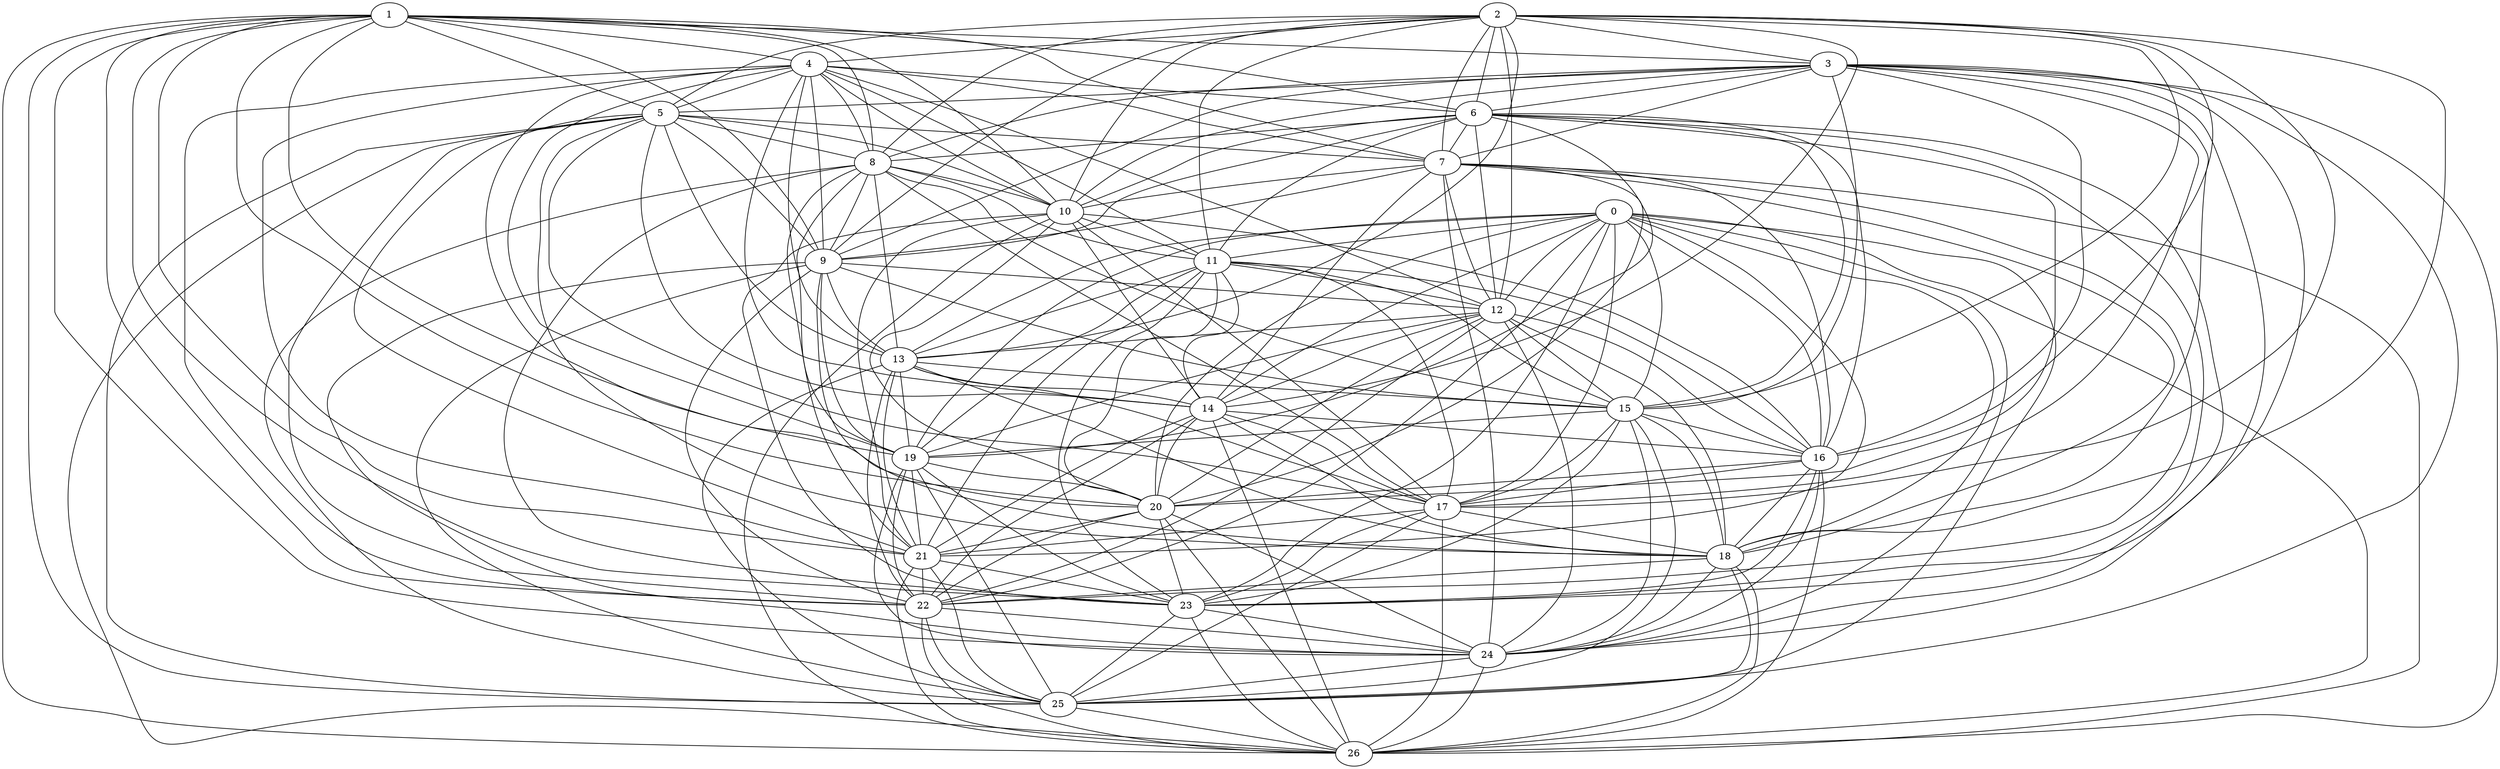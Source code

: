 graph g {0;1;2;3;4;5;6;7;8;9;10;11;12;13;14;15;16;17;18;19;20;21;22;23;24;25;26;0 -- 11;0 -- 12;0 -- 13;0 -- 14;0 -- 15;0 -- 16;0 -- 17;0 -- 18;0 -- 19;0 -- 20;0 -- 21;0 -- 22;0 -- 23;0 -- 24;0 -- 25;0 -- 26;1 -- 3;1 -- 4;1 -- 5;1 -- 6;1 -- 7;1 -- 8;1 -- 9;1 -- 10;1 -- 19;1 -- 20;1 -- 21;1 -- 22;1 -- 23;1 -- 24;1 -- 25;1 -- 26;2 -- 3;2 -- 4;2 -- 5;2 -- 6;2 -- 7;2 -- 8;2 -- 9;2 -- 10;2 -- 11;2 -- 12;2 -- 13;2 -- 14;2 -- 15;2 -- 16;2 -- 17;2 -- 18;3 -- 5;3 -- 6;3 -- 7;3 -- 8;3 -- 9;3 -- 10;3 -- 15;3 -- 16;3 -- 17;3 -- 18;3 -- 23;3 -- 24;3 -- 25;3 -- 26;4 -- 5;4 -- 6;4 -- 7;4 -- 8;4 -- 9;4 -- 10;4 -- 11;4 -- 12;4 -- 13;4 -- 14;4 -- 19;4 -- 20;4 -- 21;4 -- 22;5 -- 7;5 -- 8;5 -- 9;5 -- 10;5 -- 13;5 -- 14;5 -- 17;5 -- 18;5 -- 21;5 -- 22;5 -- 25;5 -- 26;6 -- 7;6 -- 8;6 -- 9;6 -- 10;6 -- 11;6 -- 12;6 -- 15;6 -- 16;6 -- 19;6 -- 20;6 -- 23;6 -- 24;7 -- 9;7 -- 10;7 -- 12;7 -- 14;7 -- 16;7 -- 18;7 -- 20;7 -- 22;7 -- 24;7 -- 26;8 -- 9;8 -- 10;8 -- 11;8 -- 13;8 -- 15;8 -- 17;8 -- 19;8 -- 21;8 -- 23;8 -- 25;9 -- 12;9 -- 13;9 -- 15;9 -- 18;9 -- 19;9 -- 22;9 -- 24;9 -- 25;10 -- 11;10 -- 14;10 -- 16;10 -- 17;10 -- 20;10 -- 21;10 -- 23;10 -- 26;11 -- 12;11 -- 13;11 -- 14;11 -- 15;11 -- 16;11 -- 17;11 -- 19;11 -- 20;11 -- 21;11 -- 23;12 -- 13;12 -- 14;12 -- 15;12 -- 16;12 -- 18;12 -- 19;12 -- 20;12 -- 22;12 -- 24;13 -- 14;13 -- 15;13 -- 17;13 -- 18;13 -- 19;13 -- 21;13 -- 22;13 -- 25;14 -- 16;14 -- 17;14 -- 18;14 -- 20;14 -- 21;14 -- 22;14 -- 26;15 -- 16;15 -- 17;15 -- 18;15 -- 19;15 -- 23;15 -- 24;15 -- 25;16 -- 17;16 -- 18;16 -- 20;16 -- 23;16 -- 24;16 -- 26;17 -- 18;17 -- 21;17 -- 23;17 -- 25;17 -- 26;18 -- 22;18 -- 24;18 -- 25;18 -- 26;19 -- 20;19 -- 21;19 -- 22;19 -- 23;19 -- 24;19 -- 25;20 -- 21;20 -- 22;20 -- 23;20 -- 24;20 -- 26;21 -- 22;21 -- 23;21 -- 25;21 -- 26;22 -- 24;22 -- 25;22 -- 26;23 -- 24;23 -- 25;23 -- 26;24 -- 25;24 -- 26;25 -- 26;}